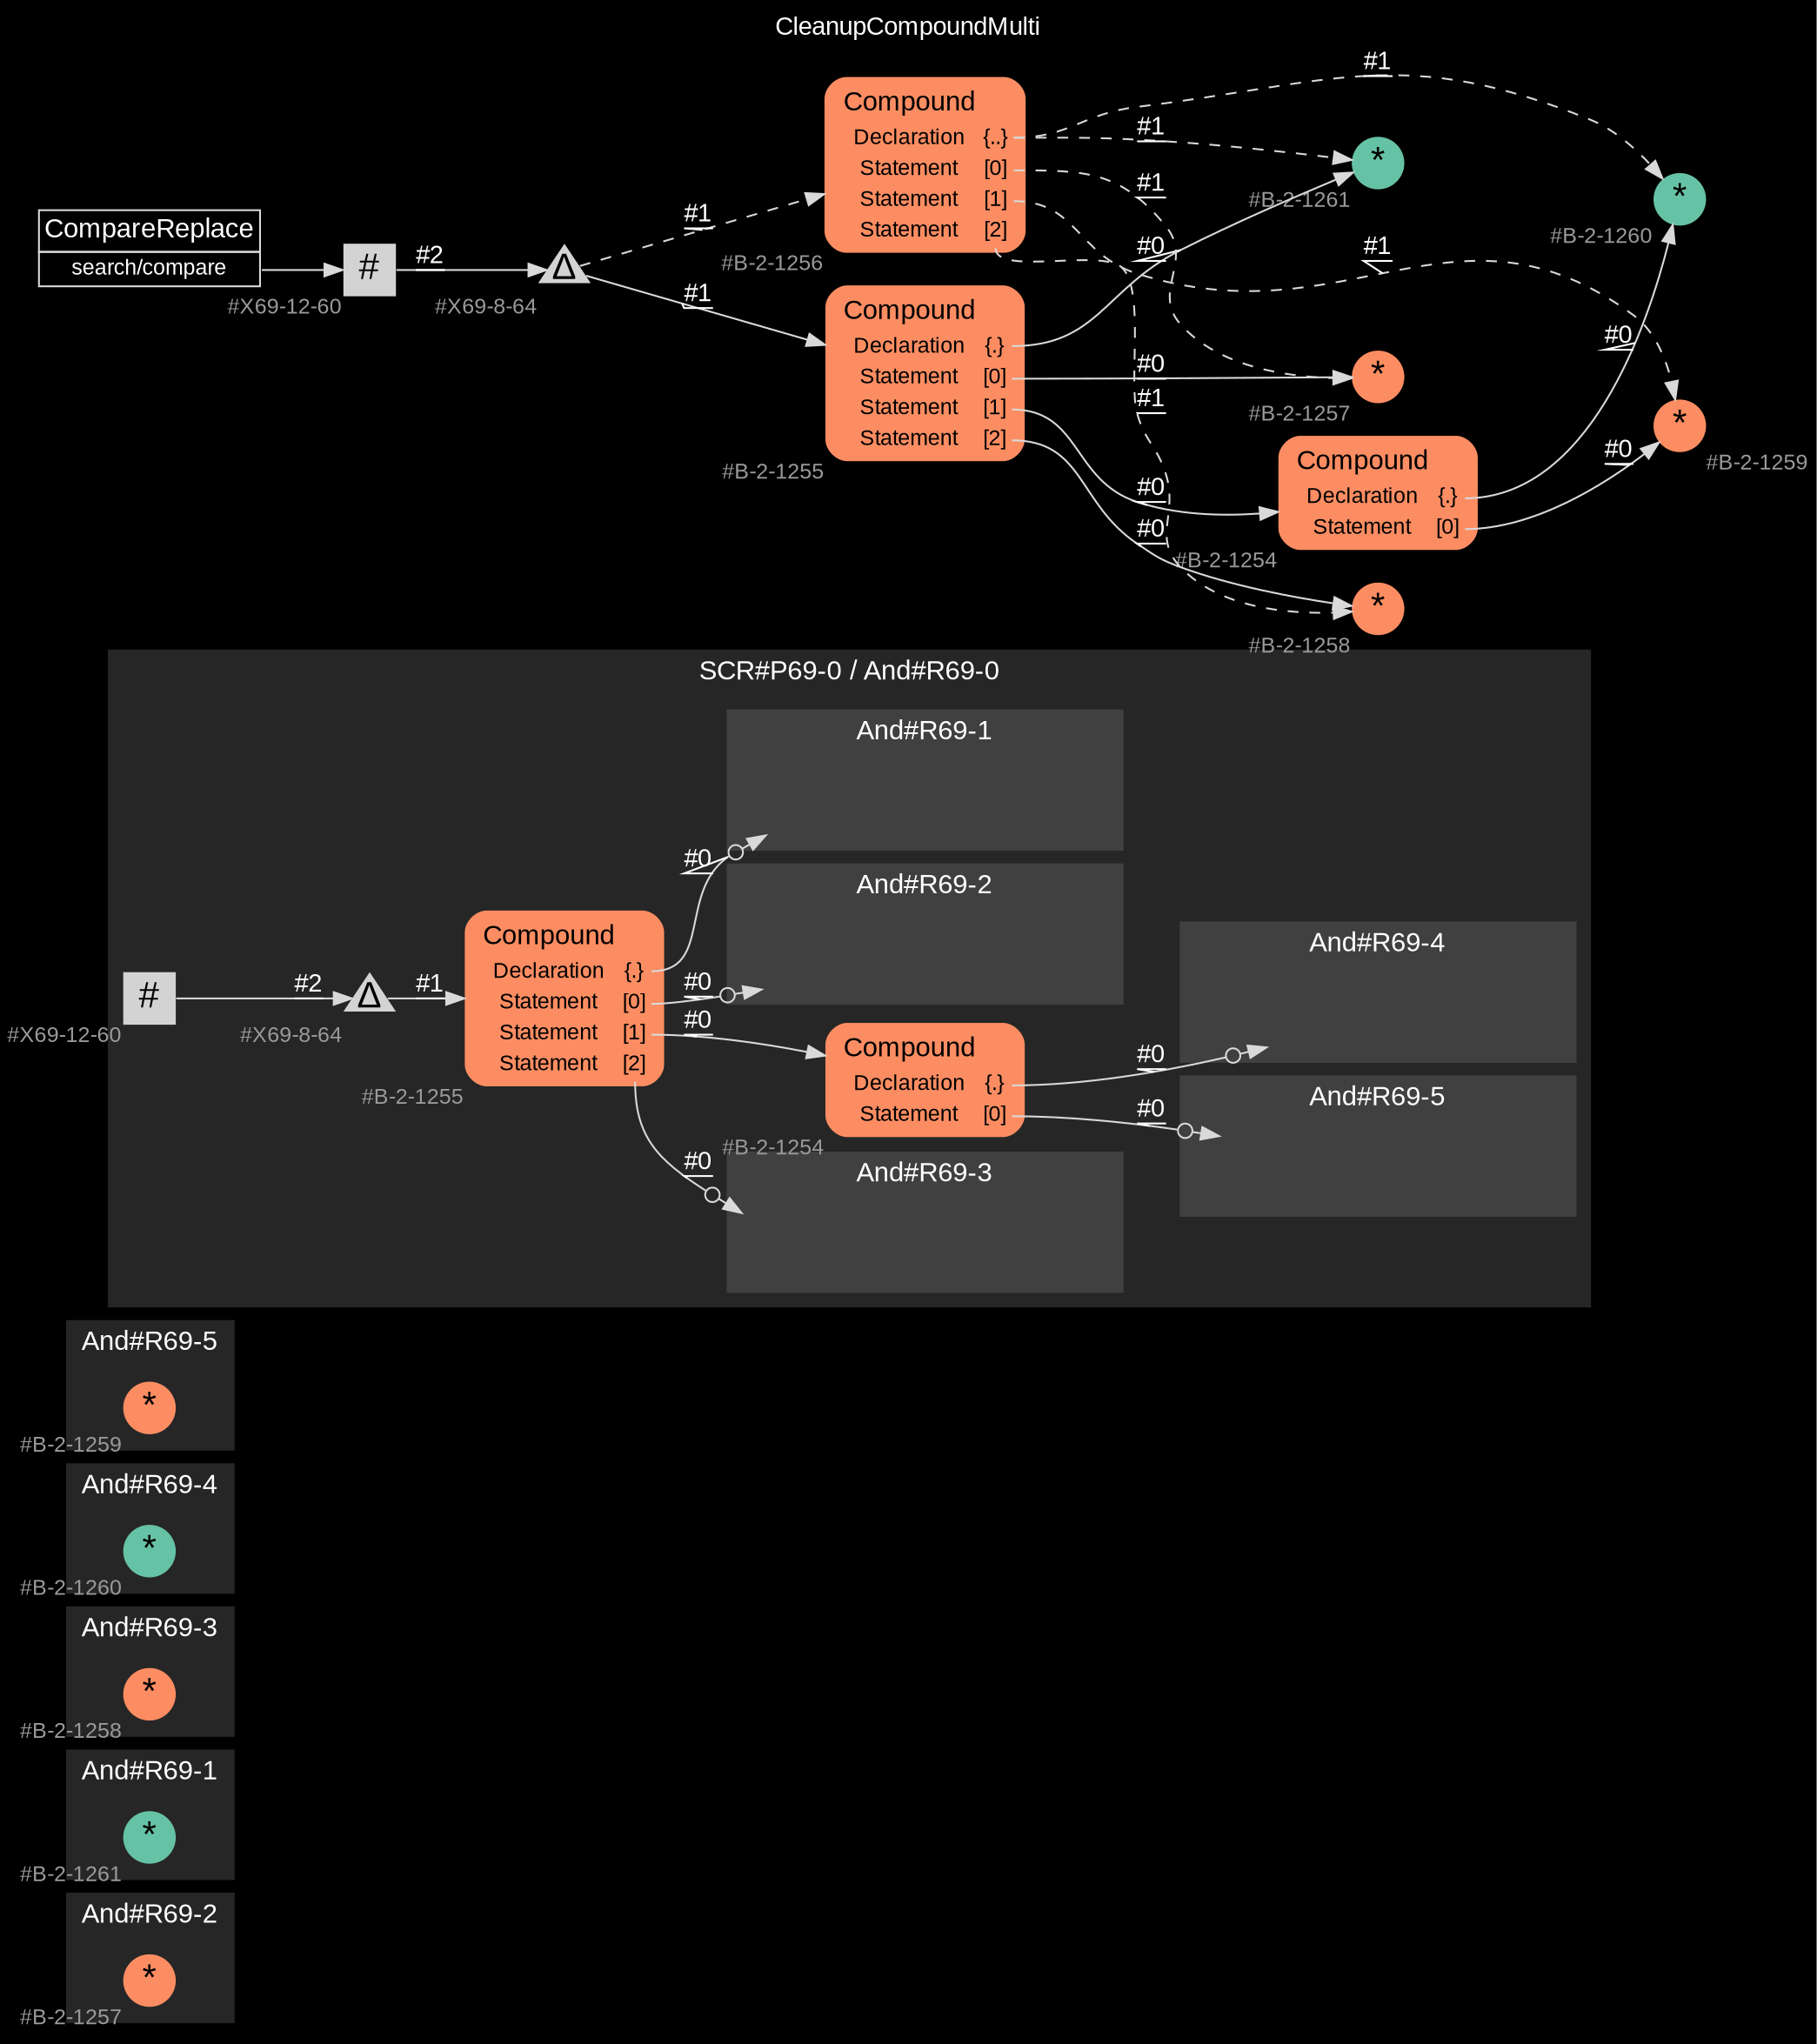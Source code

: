 digraph "CleanupCompoundMulti" {
label = "CleanupCompoundMulti"
labelloc = t
graph [
    rankdir = "LR"
    ranksep = 0.3
    bgcolor = black
    color = grey85
    fontcolor = white
    fontname = "Arial"
];
node [
    fontname = "Arial"
];
edge [
    fontname = "Arial"
];

// -------------------- figure And#R69-2 --------------------
// -------- region And#R69-2 ----------
subgraph "clusterAnd#R69-2" {
    label = "And#R69-2"
    style = "filled"
    color = gray15
    fontsize = "15"
    // -------- block And#R69-2/#B-2-1257 ----------
    "And#R69-2/#B-2-1257" [
        fillcolor = "/set28/2"
        xlabel = "#B-2-1257"
        fontsize = "12"
        fontcolor = grey60
        shape = "circle"
        label = <<FONT COLOR="black" POINT-SIZE="20">*</FONT>>
        style = "filled"
        penwidth = 0.0
        fixedsize = true
        width = 0.4
        height = 0.4
    ];
    
}


// -------------------- figure And#R69-1 --------------------
// -------- region And#R69-1 ----------
subgraph "clusterAnd#R69-1" {
    label = "And#R69-1"
    style = "filled"
    color = gray15
    fontsize = "15"
    // -------- block And#R69-1/#B-2-1261 ----------
    "And#R69-1/#B-2-1261" [
        fillcolor = "/set28/1"
        xlabel = "#B-2-1261"
        fontsize = "12"
        fontcolor = grey60
        shape = "circle"
        label = <<FONT COLOR="black" POINT-SIZE="20">*</FONT>>
        style = "filled"
        penwidth = 0.0
        fixedsize = true
        width = 0.4
        height = 0.4
    ];
    
}


// -------------------- figure And#R69-3 --------------------
// -------- region And#R69-3 ----------
subgraph "clusterAnd#R69-3" {
    label = "And#R69-3"
    style = "filled"
    color = gray15
    fontsize = "15"
    // -------- block And#R69-3/#B-2-1258 ----------
    "And#R69-3/#B-2-1258" [
        fillcolor = "/set28/2"
        xlabel = "#B-2-1258"
        fontsize = "12"
        fontcolor = grey60
        shape = "circle"
        label = <<FONT COLOR="black" POINT-SIZE="20">*</FONT>>
        style = "filled"
        penwidth = 0.0
        fixedsize = true
        width = 0.4
        height = 0.4
    ];
    
}


// -------------------- figure And#R69-4 --------------------
// -------- region And#R69-4 ----------
subgraph "clusterAnd#R69-4" {
    label = "And#R69-4"
    style = "filled"
    color = gray15
    fontsize = "15"
    // -------- block And#R69-4/#B-2-1260 ----------
    "And#R69-4/#B-2-1260" [
        fillcolor = "/set28/1"
        xlabel = "#B-2-1260"
        fontsize = "12"
        fontcolor = grey60
        shape = "circle"
        label = <<FONT COLOR="black" POINT-SIZE="20">*</FONT>>
        style = "filled"
        penwidth = 0.0
        fixedsize = true
        width = 0.4
        height = 0.4
    ];
    
}


// -------------------- figure And#R69-5 --------------------
// -------- region And#R69-5 ----------
subgraph "clusterAnd#R69-5" {
    label = "And#R69-5"
    style = "filled"
    color = gray15
    fontsize = "15"
    // -------- block And#R69-5/#B-2-1259 ----------
    "And#R69-5/#B-2-1259" [
        fillcolor = "/set28/2"
        xlabel = "#B-2-1259"
        fontsize = "12"
        fontcolor = grey60
        shape = "circle"
        label = <<FONT COLOR="black" POINT-SIZE="20">*</FONT>>
        style = "filled"
        penwidth = 0.0
        fixedsize = true
        width = 0.4
        height = 0.4
    ];
    
}


// -------------------- figure And#R69-0 --------------------
// -------- region And#R69-0 ----------
subgraph "clusterAnd#R69-0" {
    label = "SCR#P69-0 / And#R69-0"
    style = "filled"
    color = gray15
    fontsize = "15"
    // -------- block And#R69-0/#B-2-1254 ----------
    "And#R69-0/#B-2-1254" [
        fillcolor = "/set28/2"
        xlabel = "#B-2-1254"
        fontsize = "12"
        fontcolor = grey60
        shape = "plaintext"
        label = <<TABLE BORDER="0" CELLBORDER="0" CELLSPACING="0">
         <TR><TD><FONT COLOR="black" POINT-SIZE="15">Compound</FONT></TD></TR>
         <TR><TD><FONT COLOR="black" POINT-SIZE="12">Declaration</FONT></TD><TD PORT="port0"><FONT COLOR="black" POINT-SIZE="12">{.}</FONT></TD></TR>
         <TR><TD><FONT COLOR="black" POINT-SIZE="12">Statement</FONT></TD><TD PORT="port1"><FONT COLOR="black" POINT-SIZE="12">[0]</FONT></TD></TR>
        </TABLE>>
        style = "rounded,filled"
    ];
    
    // -------- block And#R69-0/#X69-12-60 ----------
    "And#R69-0/#X69-12-60" [
        xlabel = "#X69-12-60"
        fontsize = "12"
        fontcolor = grey60
        shape = "square"
        label = <<FONT COLOR="black" POINT-SIZE="20">#</FONT>>
        style = "filled"
        penwidth = 0.0
        fixedsize = true
        width = 0.4
        height = 0.4
    ];
    
    // -------- block And#R69-0/#X69-8-64 ----------
    "And#R69-0/#X69-8-64" [
        xlabel = "#X69-8-64"
        fontsize = "12"
        fontcolor = grey60
        shape = "triangle"
        label = <<FONT COLOR="black" POINT-SIZE="20">Δ</FONT>>
        style = "filled"
        penwidth = 0.0
        fixedsize = true
        width = 0.4
        height = 0.4
    ];
    
    // -------- block And#R69-0/#B-2-1255 ----------
    "And#R69-0/#B-2-1255" [
        fillcolor = "/set28/2"
        xlabel = "#B-2-1255"
        fontsize = "12"
        fontcolor = grey60
        shape = "plaintext"
        label = <<TABLE BORDER="0" CELLBORDER="0" CELLSPACING="0">
         <TR><TD><FONT COLOR="black" POINT-SIZE="15">Compound</FONT></TD></TR>
         <TR><TD><FONT COLOR="black" POINT-SIZE="12">Declaration</FONT></TD><TD PORT="port0"><FONT COLOR="black" POINT-SIZE="12">{.}</FONT></TD></TR>
         <TR><TD><FONT COLOR="black" POINT-SIZE="12">Statement</FONT></TD><TD PORT="port1"><FONT COLOR="black" POINT-SIZE="12">[0]</FONT></TD></TR>
         <TR><TD><FONT COLOR="black" POINT-SIZE="12">Statement</FONT></TD><TD PORT="port2"><FONT COLOR="black" POINT-SIZE="12">[1]</FONT></TD></TR>
         <TR><TD><FONT COLOR="black" POINT-SIZE="12">Statement</FONT></TD><TD PORT="port3"><FONT COLOR="black" POINT-SIZE="12">[2]</FONT></TD></TR>
        </TABLE>>
        style = "rounded,filled"
    ];
    
    // -------- region And#R69-0/And#R69-1 ----------
    subgraph "clusterAnd#R69-0/And#R69-1" {
        label = "And#R69-1"
        style = "filled"
        color = gray25
        fontsize = "15"
        // -------- block And#R69-0/And#R69-1/#B-2-1261 ----------
        "And#R69-0/And#R69-1/#B-2-1261" [
            fillcolor = "/set28/1"
            xlabel = "#B-2-1261"
            fontsize = "12"
            fontcolor = grey60
            shape = "none"
            style = "invisible"
        ];
        
    }
    
    // -------- region And#R69-0/And#R69-2 ----------
    subgraph "clusterAnd#R69-0/And#R69-2" {
        label = "And#R69-2"
        style = "filled"
        color = gray25
        fontsize = "15"
        // -------- block And#R69-0/And#R69-2/#B-2-1257 ----------
        "And#R69-0/And#R69-2/#B-2-1257" [
            fillcolor = "/set28/2"
            xlabel = "#B-2-1257"
            fontsize = "12"
            fontcolor = grey60
            shape = "none"
            style = "invisible"
        ];
        
    }
    
    // -------- region And#R69-0/And#R69-3 ----------
    subgraph "clusterAnd#R69-0/And#R69-3" {
        label = "And#R69-3"
        style = "filled"
        color = gray25
        fontsize = "15"
        // -------- block And#R69-0/And#R69-3/#B-2-1258 ----------
        "And#R69-0/And#R69-3/#B-2-1258" [
            fillcolor = "/set28/2"
            xlabel = "#B-2-1258"
            fontsize = "12"
            fontcolor = grey60
            shape = "none"
            style = "invisible"
        ];
        
    }
    
    // -------- region And#R69-0/And#R69-4 ----------
    subgraph "clusterAnd#R69-0/And#R69-4" {
        label = "And#R69-4"
        style = "filled"
        color = gray25
        fontsize = "15"
        // -------- block And#R69-0/And#R69-4/#B-2-1260 ----------
        "And#R69-0/And#R69-4/#B-2-1260" [
            fillcolor = "/set28/1"
            xlabel = "#B-2-1260"
            fontsize = "12"
            fontcolor = grey60
            shape = "none"
            style = "invisible"
        ];
        
    }
    
    // -------- region And#R69-0/And#R69-5 ----------
    subgraph "clusterAnd#R69-0/And#R69-5" {
        label = "And#R69-5"
        style = "filled"
        color = gray25
        fontsize = "15"
        // -------- block And#R69-0/And#R69-5/#B-2-1259 ----------
        "And#R69-0/And#R69-5/#B-2-1259" [
            fillcolor = "/set28/2"
            xlabel = "#B-2-1259"
            fontsize = "12"
            fontcolor = grey60
            shape = "none"
            style = "invisible"
        ];
        
    }
    
}

"And#R69-0/#B-2-1254":port0 -> "And#R69-0/And#R69-4/#B-2-1260" [
    arrowhead="normalnoneodot"
    label = "#0"
    decorate = true
    color = grey85
    fontcolor = white
];

"And#R69-0/#B-2-1254":port1 -> "And#R69-0/And#R69-5/#B-2-1259" [
    arrowhead="normalnoneodot"
    label = "#0"
    decorate = true
    color = grey85
    fontcolor = white
];

"And#R69-0/#X69-12-60" -> "And#R69-0/#X69-8-64" [
    label = "#2"
    decorate = true
    color = grey85
    fontcolor = white
];

"And#R69-0/#X69-8-64" -> "And#R69-0/#B-2-1255" [
    label = "#1"
    decorate = true
    color = grey85
    fontcolor = white
];

"And#R69-0/#B-2-1255":port0 -> "And#R69-0/And#R69-1/#B-2-1261" [
    arrowhead="normalnoneodot"
    label = "#0"
    decorate = true
    color = grey85
    fontcolor = white
];

"And#R69-0/#B-2-1255":port1 -> "And#R69-0/And#R69-2/#B-2-1257" [
    arrowhead="normalnoneodot"
    label = "#0"
    decorate = true
    color = grey85
    fontcolor = white
];

"And#R69-0/#B-2-1255":port2 -> "And#R69-0/#B-2-1254" [
    label = "#0"
    decorate = true
    color = grey85
    fontcolor = white
];

"And#R69-0/#B-2-1255":port3 -> "And#R69-0/And#R69-3/#B-2-1258" [
    arrowhead="normalnoneodot"
    label = "#0"
    decorate = true
    color = grey85
    fontcolor = white
];


// -------------------- transformation figure --------------------
// -------- block CR#X69-10-69 ----------
"CR#X69-10-69" [
    fillcolor = black
    fontsize = "12"
    fontcolor = grey60
    shape = "plaintext"
    label = <<TABLE BORDER="0" CELLBORDER="1" CELLSPACING="0">
     <TR><TD><FONT COLOR="white" POINT-SIZE="15">CompareReplace</FONT></TD></TR>
     <TR><TD PORT="port0"><FONT COLOR="white" POINT-SIZE="12">search/compare</FONT></TD></TR>
    </TABLE>>
    style = "filled"
    color = grey85
];

// -------- block #X69-12-60 ----------
"#X69-12-60" [
    xlabel = "#X69-12-60"
    fontsize = "12"
    fontcolor = grey60
    shape = "square"
    label = <<FONT COLOR="black" POINT-SIZE="20">#</FONT>>
    style = "filled"
    penwidth = 0.0
    fixedsize = true
    width = 0.4
    height = 0.4
];

// -------- block #X69-8-64 ----------
"#X69-8-64" [
    xlabel = "#X69-8-64"
    fontsize = "12"
    fontcolor = grey60
    shape = "triangle"
    label = <<FONT COLOR="black" POINT-SIZE="20">Δ</FONT>>
    style = "filled"
    penwidth = 0.0
    fixedsize = true
    width = 0.4
    height = 0.4
];

// -------- block #B-2-1255 ----------
"#B-2-1255" [
    fillcolor = "/set28/2"
    xlabel = "#B-2-1255"
    fontsize = "12"
    fontcolor = grey60
    shape = "plaintext"
    label = <<TABLE BORDER="0" CELLBORDER="0" CELLSPACING="0">
     <TR><TD><FONT COLOR="black" POINT-SIZE="15">Compound</FONT></TD></TR>
     <TR><TD><FONT COLOR="black" POINT-SIZE="12">Declaration</FONT></TD><TD PORT="port0"><FONT COLOR="black" POINT-SIZE="12">{.}</FONT></TD></TR>
     <TR><TD><FONT COLOR="black" POINT-SIZE="12">Statement</FONT></TD><TD PORT="port1"><FONT COLOR="black" POINT-SIZE="12">[0]</FONT></TD></TR>
     <TR><TD><FONT COLOR="black" POINT-SIZE="12">Statement</FONT></TD><TD PORT="port2"><FONT COLOR="black" POINT-SIZE="12">[1]</FONT></TD></TR>
     <TR><TD><FONT COLOR="black" POINT-SIZE="12">Statement</FONT></TD><TD PORT="port3"><FONT COLOR="black" POINT-SIZE="12">[2]</FONT></TD></TR>
    </TABLE>>
    style = "rounded,filled"
];

// -------- block #B-2-1261 ----------
"#B-2-1261" [
    fillcolor = "/set28/1"
    xlabel = "#B-2-1261"
    fontsize = "12"
    fontcolor = grey60
    shape = "circle"
    label = <<FONT COLOR="black" POINT-SIZE="20">*</FONT>>
    style = "filled"
    penwidth = 0.0
    fixedsize = true
    width = 0.4
    height = 0.4
];

// -------- block #B-2-1257 ----------
"#B-2-1257" [
    fillcolor = "/set28/2"
    xlabel = "#B-2-1257"
    fontsize = "12"
    fontcolor = grey60
    shape = "circle"
    label = <<FONT COLOR="black" POINT-SIZE="20">*</FONT>>
    style = "filled"
    penwidth = 0.0
    fixedsize = true
    width = 0.4
    height = 0.4
];

// -------- block #B-2-1254 ----------
"#B-2-1254" [
    fillcolor = "/set28/2"
    xlabel = "#B-2-1254"
    fontsize = "12"
    fontcolor = grey60
    shape = "plaintext"
    label = <<TABLE BORDER="0" CELLBORDER="0" CELLSPACING="0">
     <TR><TD><FONT COLOR="black" POINT-SIZE="15">Compound</FONT></TD></TR>
     <TR><TD><FONT COLOR="black" POINT-SIZE="12">Declaration</FONT></TD><TD PORT="port0"><FONT COLOR="black" POINT-SIZE="12">{.}</FONT></TD></TR>
     <TR><TD><FONT COLOR="black" POINT-SIZE="12">Statement</FONT></TD><TD PORT="port1"><FONT COLOR="black" POINT-SIZE="12">[0]</FONT></TD></TR>
    </TABLE>>
    style = "rounded,filled"
];

// -------- block #B-2-1260 ----------
"#B-2-1260" [
    fillcolor = "/set28/1"
    xlabel = "#B-2-1260"
    fontsize = "12"
    fontcolor = grey60
    shape = "circle"
    label = <<FONT COLOR="black" POINT-SIZE="20">*</FONT>>
    style = "filled"
    penwidth = 0.0
    fixedsize = true
    width = 0.4
    height = 0.4
];

// -------- block #B-2-1259 ----------
"#B-2-1259" [
    fillcolor = "/set28/2"
    xlabel = "#B-2-1259"
    fontsize = "12"
    fontcolor = grey60
    shape = "circle"
    label = <<FONT COLOR="black" POINT-SIZE="20">*</FONT>>
    style = "filled"
    penwidth = 0.0
    fixedsize = true
    width = 0.4
    height = 0.4
];

// -------- block #B-2-1258 ----------
"#B-2-1258" [
    fillcolor = "/set28/2"
    xlabel = "#B-2-1258"
    fontsize = "12"
    fontcolor = grey60
    shape = "circle"
    label = <<FONT COLOR="black" POINT-SIZE="20">*</FONT>>
    style = "filled"
    penwidth = 0.0
    fixedsize = true
    width = 0.4
    height = 0.4
];

// -------- block #B-2-1256 ----------
"#B-2-1256" [
    fillcolor = "/set28/2"
    xlabel = "#B-2-1256"
    fontsize = "12"
    fontcolor = grey60
    shape = "plaintext"
    label = <<TABLE BORDER="0" CELLBORDER="0" CELLSPACING="0">
     <TR><TD><FONT COLOR="black" POINT-SIZE="15">Compound</FONT></TD></TR>
     <TR><TD><FONT COLOR="black" POINT-SIZE="12">Declaration</FONT></TD><TD PORT="port0"><FONT COLOR="black" POINT-SIZE="12">{..}</FONT></TD></TR>
     <TR><TD><FONT COLOR="black" POINT-SIZE="12">Statement</FONT></TD><TD PORT="port1"><FONT COLOR="black" POINT-SIZE="12">[0]</FONT></TD></TR>
     <TR><TD><FONT COLOR="black" POINT-SIZE="12">Statement</FONT></TD><TD PORT="port2"><FONT COLOR="black" POINT-SIZE="12">[1]</FONT></TD></TR>
     <TR><TD><FONT COLOR="black" POINT-SIZE="12">Statement</FONT></TD><TD PORT="port3"><FONT COLOR="black" POINT-SIZE="12">[2]</FONT></TD></TR>
    </TABLE>>
    style = "rounded,filled"
];

"CR#X69-10-69":port0 -> "#X69-12-60" [
    label = ""
    decorate = true
    color = grey85
    fontcolor = white
];

"#X69-12-60" -> "#X69-8-64" [
    label = "#2"
    decorate = true
    color = grey85
    fontcolor = white
];

"#X69-8-64" -> "#B-2-1255" [
    label = "#1"
    decorate = true
    color = grey85
    fontcolor = white
];

"#X69-8-64" -> "#B-2-1256" [
    style="dashed"
    label = "#1"
    decorate = true
    color = grey85
    fontcolor = white
];

"#B-2-1255":port0 -> "#B-2-1261" [
    label = "#0"
    decorate = true
    color = grey85
    fontcolor = white
];

"#B-2-1255":port1 -> "#B-2-1257" [
    label = "#0"
    decorate = true
    color = grey85
    fontcolor = white
];

"#B-2-1255":port2 -> "#B-2-1254" [
    label = "#0"
    decorate = true
    color = grey85
    fontcolor = white
];

"#B-2-1255":port3 -> "#B-2-1258" [
    label = "#0"
    decorate = true
    color = grey85
    fontcolor = white
];

"#B-2-1254":port0 -> "#B-2-1260" [
    label = "#0"
    decorate = true
    color = grey85
    fontcolor = white
];

"#B-2-1254":port1 -> "#B-2-1259" [
    label = "#0"
    decorate = true
    color = grey85
    fontcolor = white
];

"#B-2-1256":port0 -> "#B-2-1260" [
    style="dashed"
    label = "#1"
    decorate = true
    color = grey85
    fontcolor = white
];

"#B-2-1256":port0 -> "#B-2-1261" [
    style="dashed"
    label = "#1"
    decorate = true
    color = grey85
    fontcolor = white
];

"#B-2-1256":port1 -> "#B-2-1257" [
    style="dashed"
    label = "#1"
    decorate = true
    color = grey85
    fontcolor = white
];

"#B-2-1256":port2 -> "#B-2-1259" [
    style="dashed"
    label = "#1"
    decorate = true
    color = grey85
    fontcolor = white
];

"#B-2-1256":port3 -> "#B-2-1258" [
    style="dashed"
    label = "#1"
    decorate = true
    color = grey85
    fontcolor = white
];


}
